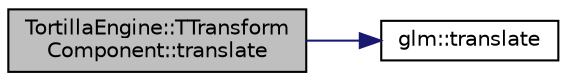 digraph "TortillaEngine::TTransformComponent::translate"
{
 // LATEX_PDF_SIZE
  edge [fontname="Helvetica",fontsize="10",labelfontname="Helvetica",labelfontsize="10"];
  node [fontname="Helvetica",fontsize="10",shape=record];
  rankdir="LR";
  Node1 [label="TortillaEngine::TTransform\lComponent::translate",height=0.2,width=0.4,color="black", fillcolor="grey75", style="filled", fontcolor="black",tooltip="Translates the matrix."];
  Node1 -> Node2 [color="midnightblue",fontsize="10",style="solid",fontname="Helvetica"];
  Node2 [label="glm::translate",height=0.2,width=0.4,color="black", fillcolor="white", style="filled",URL="$group__gtc__matrix__transform.html#gaee134ab77c6c5548a6ebf4e8e476c6ed",tooltip=" "];
}
